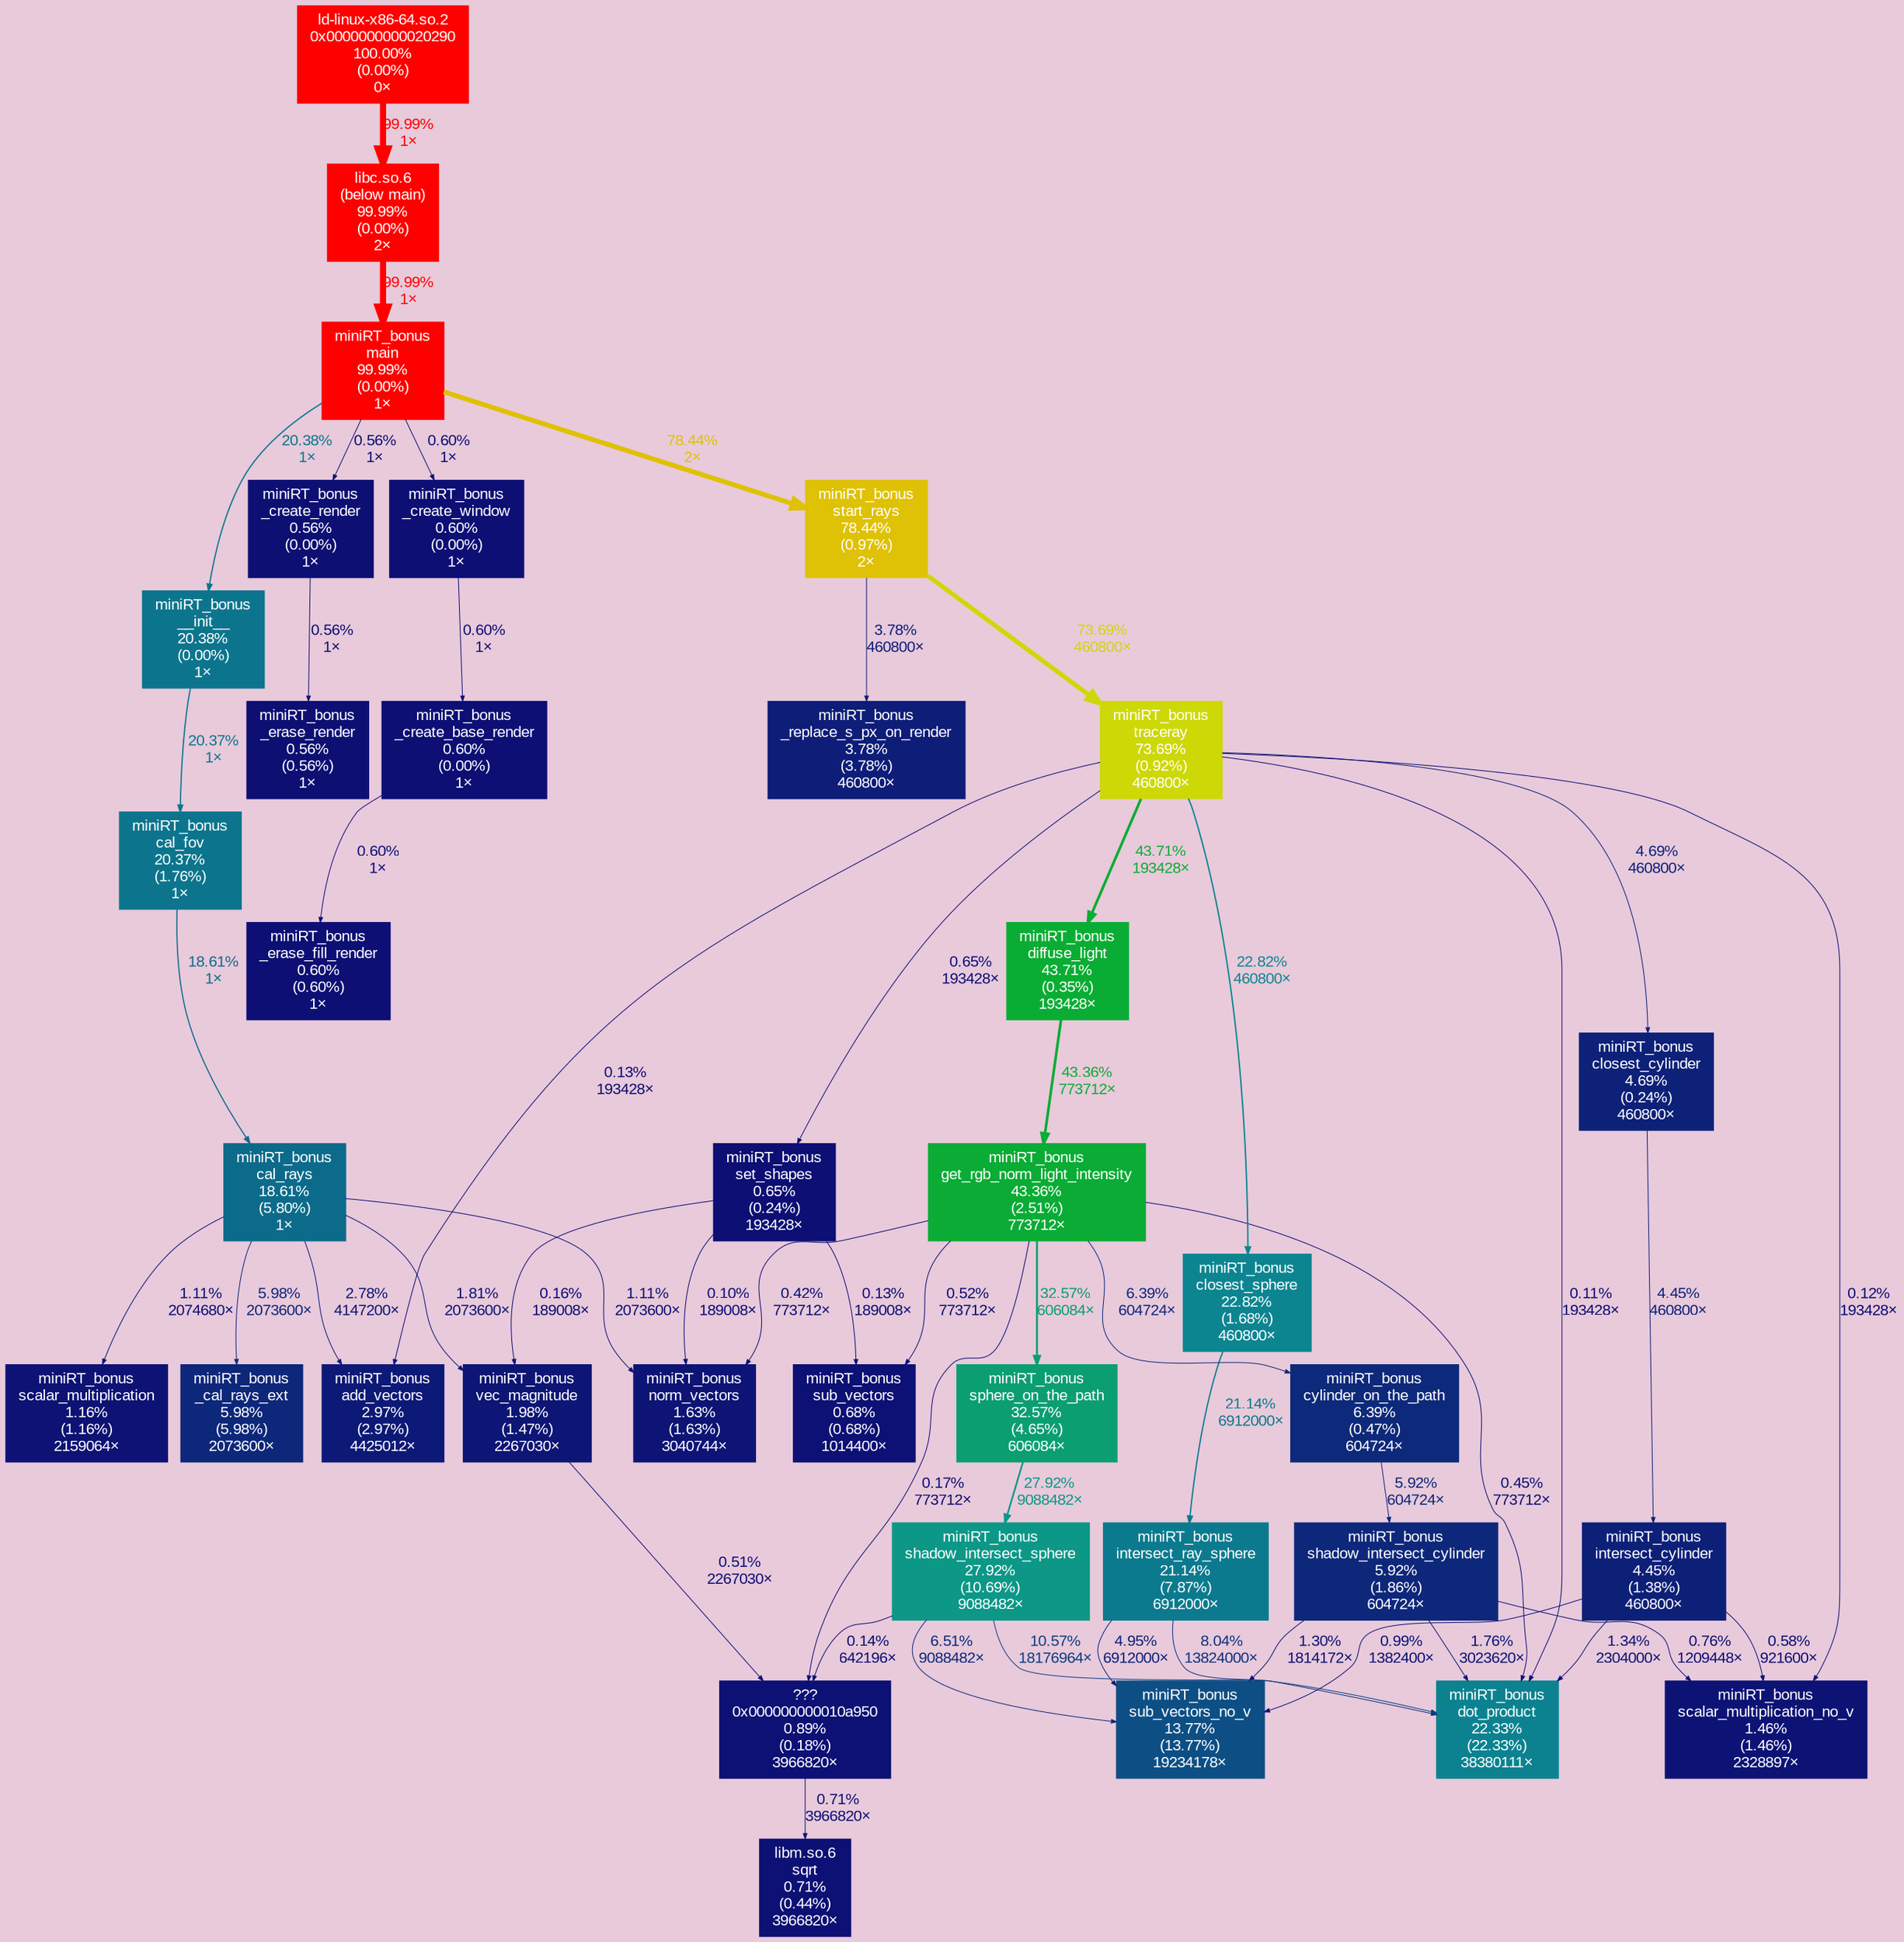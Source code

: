 digraph {
	tooltip=" "
	bgcolor="#E8CADB"
	graph [fontname=Arial, nodesep=0.125, ranksep=0.25];
	node [fontcolor=white, fontname=Arial, height=0, shape=box, style=filled, width=0];
	edge [fontname=Arial];
	"(below main)" [color="#ff0000", fontcolor="#ffffff", fontsize="10.00", label="libc.so.6\n(below main)\n99.99%\n(0.00%)\n2×"];
	"(below main)" -> main [arrowsize="1.00", color="#ff0000", fontcolor="#ff0000", fontsize="10.00", label="99.99%\n1×", labeldistance="4.00", penwidth="4.00"];
	"0x0000000000020290" [color="#ff0000", fontcolor="#ffffff", fontsize="10.00", label="ld-linux-x86-64.so.2\n0x0000000000020290\n100.00%\n(0.00%)\n0×"];
	"0x0000000000020290" -> "(below main)" [arrowsize="1.00", color="#ff0000", fontcolor="#ff0000", fontsize="10.00", label="99.99%\n1×", labeldistance="4.00", penwidth="4.00"];
	"0x000000000010a950" [color="#0d1074", fontcolor="#ffffff", fontsize="10.00", label="???\n0x000000000010a950\n0.89%\n(0.18%)\n3966820×"];
	"0x000000000010a950" -> sqrt [arrowsize="0.35", color="#0d1074", fontcolor="#0d1074", fontsize="10.00", label="0.71%\n3966820×", labeldistance="0.50", penwidth="0.50"];
	"__init__" [color="#0c758d", fontcolor="#ffffff", fontsize="10.00", label="miniRT_bonus\n__init__\n20.38%\n(0.00%)\n1×"];
	"__init__" -> "cal_fov" [arrowsize="0.45", color="#0c758d", fontcolor="#0c758d", fontsize="10.00", label="20.37%\n1×", labeldistance="0.81", penwidth="0.81"];
	"_cal_rays_ext" [color="#0d277a", fontcolor="#ffffff", fontsize="10.00", label="miniRT_bonus\n_cal_rays_ext\n5.98%\n(5.98%)\n2073600×"];
	"_create_base_render" [color="#0d0f74", fontcolor="#ffffff", fontsize="10.00", label="miniRT_bonus\n_create_base_render\n0.60%\n(0.00%)\n1×"];
	"_create_base_render" -> "_erase_fill_render" [arrowsize="0.35", color="#0d0f74", fontcolor="#0d0f74", fontsize="10.00", label="0.60%\n1×", labeldistance="0.50", penwidth="0.50"];
	"_create_render" [color="#0d0f73", fontcolor="#ffffff", fontsize="10.00", label="miniRT_bonus\n_create_render\n0.56%\n(0.00%)\n1×"];
	"_create_render" -> "_erase_render" [arrowsize="0.35", color="#0d0f73", fontcolor="#0d0f73", fontsize="10.00", label="0.56%\n1×", labeldistance="0.50", penwidth="0.50"];
	"_create_window" [color="#0d0f74", fontcolor="#ffffff", fontsize="10.00", label="miniRT_bonus\n_create_window\n0.60%\n(0.00%)\n1×"];
	"_create_window" -> "_create_base_render" [arrowsize="0.35", color="#0d0f74", fontcolor="#0d0f74", fontsize="10.00", label="0.60%\n1×", labeldistance="0.50", penwidth="0.50"];
	"_erase_fill_render" [color="#0d0f74", fontcolor="#ffffff", fontsize="10.00", label="miniRT_bonus\n_erase_fill_render\n0.60%\n(0.60%)\n1×"];
	"_erase_render" [color="#0d0f73", fontcolor="#ffffff", fontsize="10.00", label="miniRT_bonus\n_erase_render\n0.56%\n(0.56%)\n1×"];
	"_replace_s_px_on_render" [color="#0d1d78", fontcolor="#ffffff", fontsize="10.00", label="miniRT_bonus\n_replace_s_px_on_render\n3.78%\n(3.78%)\n460800×"];
	"add_vectors" [color="#0d1977", fontcolor="#ffffff", fontsize="10.00", label="miniRT_bonus\nadd_vectors\n2.97%\n(2.97%)\n4425012×"];
	"cal_fov" [color="#0c758d", fontcolor="#ffffff", fontsize="10.00", label="miniRT_bonus\ncal_fov\n20.37%\n(1.76%)\n1×"];
	"cal_fov" -> "cal_rays" [arrowsize="0.43", color="#0c6b8b", fontcolor="#0c6b8b", fontsize="10.00", label="18.61%\n1×", labeldistance="0.74", penwidth="0.74"];
	"cal_rays" [color="#0c6b8b", fontcolor="#ffffff", fontsize="10.00", label="miniRT_bonus\ncal_rays\n18.61%\n(5.80%)\n1×"];
	"cal_rays" -> "_cal_rays_ext" [arrowsize="0.35", color="#0d277a", fontcolor="#0d277a", fontsize="10.00", label="5.98%\n2073600×", labeldistance="0.50", penwidth="0.50"];
	"cal_rays" -> "add_vectors" [arrowsize="0.35", color="#0d1876", fontcolor="#0d1876", fontsize="10.00", label="2.78%\n4147200×", labeldistance="0.50", penwidth="0.50"];
	"cal_rays" -> "norm_vectors" [arrowsize="0.35", color="#0d1174", fontcolor="#0d1174", fontsize="10.00", label="1.11%\n2073600×", labeldistance="0.50", penwidth="0.50"];
	"cal_rays" -> "scalar_multiplication" [arrowsize="0.35", color="#0d1174", fontcolor="#0d1174", fontsize="10.00", label="1.11%\n2074680×", labeldistance="0.50", penwidth="0.50"];
	"cal_rays" -> "vec_magnitude" [arrowsize="0.35", color="#0d1475", fontcolor="#0d1475", fontsize="10.00", label="1.81%\n2073600×", labeldistance="0.50", penwidth="0.50"];
	"closest_cylinder" [color="#0d2179", fontcolor="#ffffff", fontsize="10.00", label="miniRT_bonus\nclosest_cylinder\n4.69%\n(0.24%)\n460800×"];
	"closest_cylinder" -> "intersect_cylinder" [arrowsize="0.35", color="#0d2078", fontcolor="#0d2078", fontsize="10.00", label="4.45%\n460800×", labeldistance="0.50", penwidth="0.50"];
	"closest_sphere" [color="#0c8591", fontcolor="#ffffff", fontsize="10.00", label="miniRT_bonus\nclosest_sphere\n22.82%\n(1.68%)\n460800×"];
	"closest_sphere" -> "intersect_ray_sphere" [arrowsize="0.46", color="#0c7a8e", fontcolor="#0c7a8e", fontsize="10.00", label="21.14%\n6912000×", labeldistance="0.85", penwidth="0.85"];
	"cylinder_on_the_path" [color="#0d297b", fontcolor="#ffffff", fontsize="10.00", label="miniRT_bonus\ncylinder_on_the_path\n6.39%\n(0.47%)\n604724×"];
	"cylinder_on_the_path" -> "shadow_intersect_cylinder" [arrowsize="0.35", color="#0d277a", fontcolor="#0d277a", fontsize="10.00", label="5.92%\n604724×", labeldistance="0.50", penwidth="0.50"];
	"diffuse_light" [color="#0aad33", fontcolor="#ffffff", fontsize="10.00", label="miniRT_bonus\ndiffuse_light\n43.71%\n(0.35%)\n193428×"];
	"diffuse_light" -> "get_rgb_norm_light_intensity" [arrowsize="0.66", color="#0aac35", fontcolor="#0aac35", fontsize="10.00", label="43.36%\n773712×", labeldistance="1.73", penwidth="1.73"];
	"dot_product" [color="#0c8290", fontcolor="#ffffff", fontsize="10.00", label="miniRT_bonus\ndot_product\n22.33%\n(22.33%)\n38380111×"];
	"get_rgb_norm_light_intensity" [color="#0aac35", fontcolor="#ffffff", fontsize="10.00", label="miniRT_bonus\nget_rgb_norm_light_intensity\n43.36%\n(2.51%)\n773712×"];
	"get_rgb_norm_light_intensity" -> "0x000000000010a950" [arrowsize="0.35", color="#0d0d73", fontcolor="#0d0d73", fontsize="10.00", label="0.17%\n773712×", labeldistance="0.50", penwidth="0.50"];
	"get_rgb_norm_light_intensity" -> "cylinder_on_the_path" [arrowsize="0.35", color="#0d297b", fontcolor="#0d297b", fontsize="10.00", label="6.39%\n604724×", labeldistance="0.50", penwidth="0.50"];
	"get_rgb_norm_light_intensity" -> "dot_product" [arrowsize="0.35", color="#0d0f73", fontcolor="#0d0f73", fontsize="10.00", label="0.45%\n773712×", labeldistance="0.50", penwidth="0.50"];
	"get_rgb_norm_light_intensity" -> "norm_vectors" [arrowsize="0.35", color="#0d0e73", fontcolor="#0d0e73", fontsize="10.00", label="0.42%\n773712×", labeldistance="0.50", penwidth="0.50"];
	"get_rgb_norm_light_intensity" -> "sphere_on_the_path" [arrowsize="0.57", color="#0b9e71", fontcolor="#0b9e71", fontsize="10.00", label="32.57%\n606084×", labeldistance="1.30", penwidth="1.30"];
	"get_rgb_norm_light_intensity" -> "sub_vectors" [arrowsize="0.35", color="#0d0f73", fontcolor="#0d0f73", fontsize="10.00", label="0.52%\n773712×", labeldistance="0.50", penwidth="0.50"];
	"intersect_cylinder" [color="#0d2078", fontcolor="#ffffff", fontsize="10.00", label="miniRT_bonus\nintersect_cylinder\n4.45%\n(1.38%)\n460800×"];
	"intersect_cylinder" -> "dot_product" [arrowsize="0.35", color="#0d1274", fontcolor="#0d1274", fontsize="10.00", label="1.34%\n2304000×", labeldistance="0.50", penwidth="0.50"];
	"intersect_cylinder" -> "scalar_multiplication_no_v" [arrowsize="0.35", color="#0d0f73", fontcolor="#0d0f73", fontsize="10.00", label="0.58%\n921600×", labeldistance="0.50", penwidth="0.50"];
	"intersect_cylinder" -> "sub_vectors_no_v" [arrowsize="0.35", color="#0d1174", fontcolor="#0d1174", fontsize="10.00", label="0.99%\n1382400×", labeldistance="0.50", penwidth="0.50"];
	"intersect_ray_sphere" [color="#0c7a8e", fontcolor="#ffffff", fontsize="10.00", label="miniRT_bonus\nintersect_ray_sphere\n21.14%\n(7.87%)\n6912000×"];
	"intersect_ray_sphere" -> "dot_product" [arrowsize="0.35", color="#0d317d", fontcolor="#0d317d", fontsize="10.00", label="8.04%\n13824000×", labeldistance="0.50", penwidth="0.50"];
	"intersect_ray_sphere" -> "sub_vectors_no_v" [arrowsize="0.35", color="#0d2279", fontcolor="#0d2279", fontsize="10.00", label="4.95%\n6912000×", labeldistance="0.50", penwidth="0.50"];
	main [color="#ff0000", fontcolor="#ffffff", fontsize="10.00", label="miniRT_bonus\nmain\n99.99%\n(0.00%)\n1×"];
	main -> "__init__" [arrowsize="0.45", color="#0c758d", fontcolor="#0c758d", fontsize="10.00", label="20.38%\n1×", labeldistance="0.82", penwidth="0.82"];
	main -> "_create_render" [arrowsize="0.35", color="#0d0f73", fontcolor="#0d0f73", fontsize="10.00", label="0.56%\n1×", labeldistance="0.50", penwidth="0.50"];
	main -> "_create_window" [arrowsize="0.35", color="#0d0f74", fontcolor="#0d0f74", fontsize="10.00", label="0.60%\n1×", labeldistance="0.50", penwidth="0.50"];
	main -> "start_rays" [arrowsize="0.89", color="#dfc105", fontcolor="#dfc105", fontsize="10.00", label="78.44%\n2×", labeldistance="3.14", penwidth="3.14"];
	"norm_vectors" [color="#0d1475", fontcolor="#ffffff", fontsize="10.00", label="miniRT_bonus\nnorm_vectors\n1.63%\n(1.63%)\n3040744×"];
	"scalar_multiplication" [color="#0d1274", fontcolor="#ffffff", fontsize="10.00", label="miniRT_bonus\nscalar_multiplication\n1.16%\n(1.16%)\n2159064×"];
	"scalar_multiplication_no_v" [color="#0d1375", fontcolor="#ffffff", fontsize="10.00", label="miniRT_bonus\nscalar_multiplication_no_v\n1.46%\n(1.46%)\n2328897×"];
	"set_shapes" [color="#0d0f74", fontcolor="#ffffff", fontsize="10.00", label="miniRT_bonus\nset_shapes\n0.65%\n(0.24%)\n193428×"];
	"set_shapes" -> "norm_vectors" [arrowsize="0.35", color="#0d0d73", fontcolor="#0d0d73", fontsize="10.00", label="0.10%\n189008×", labeldistance="0.50", penwidth="0.50"];
	"set_shapes" -> "sub_vectors" [arrowsize="0.35", color="#0d0d73", fontcolor="#0d0d73", fontsize="10.00", label="0.13%\n189008×", labeldistance="0.50", penwidth="0.50"];
	"set_shapes" -> "vec_magnitude" [arrowsize="0.35", color="#0d0d73", fontcolor="#0d0d73", fontsize="10.00", label="0.16%\n189008×", labeldistance="0.50", penwidth="0.50"];
	"shadow_intersect_cylinder" [color="#0d277a", fontcolor="#ffffff", fontsize="10.00", label="miniRT_bonus\nshadow_intersect_cylinder\n5.92%\n(1.86%)\n604724×"];
	"shadow_intersect_cylinder" -> "dot_product" [arrowsize="0.35", color="#0d1475", fontcolor="#0d1475", fontsize="10.00", label="1.76%\n3023620×", labeldistance="0.50", penwidth="0.50"];
	"shadow_intersect_cylinder" -> "scalar_multiplication_no_v" [arrowsize="0.35", color="#0d1074", fontcolor="#0d1074", fontsize="10.00", label="0.76%\n1209448×", labeldistance="0.50", penwidth="0.50"];
	"shadow_intersect_cylinder" -> "sub_vectors_no_v" [arrowsize="0.35", color="#0d1274", fontcolor="#0d1274", fontsize="10.00", label="1.30%\n1814172×", labeldistance="0.50", penwidth="0.50"];
	"shadow_intersect_sphere" [color="#0c9787", fontcolor="#ffffff", fontsize="10.00", label="miniRT_bonus\nshadow_intersect_sphere\n27.92%\n(10.69%)\n9088482×"];
	"shadow_intersect_sphere" -> "0x000000000010a950" [arrowsize="0.35", color="#0d0d73", fontcolor="#0d0d73", fontsize="10.00", label="0.14%\n642196×", labeldistance="0.50", penwidth="0.50"];
	"shadow_intersect_sphere" -> "dot_product" [arrowsize="0.35", color="#0d3e80", fontcolor="#0d3e80", fontsize="10.00", label="10.57%\n18176964×", labeldistance="0.50", penwidth="0.50"];
	"shadow_intersect_sphere" -> "sub_vectors_no_v" [arrowsize="0.35", color="#0d297b", fontcolor="#0d297b", fontsize="10.00", label="6.51%\n9088482×", labeldistance="0.50", penwidth="0.50"];
	"sphere_on_the_path" [color="#0b9e71", fontcolor="#ffffff", fontsize="10.00", label="miniRT_bonus\nsphere_on_the_path\n32.57%\n(4.65%)\n606084×"];
	"sphere_on_the_path" -> "shadow_intersect_sphere" [arrowsize="0.53", color="#0c9787", fontcolor="#0c9787", fontsize="10.00", label="27.92%\n9088482×", labeldistance="1.12", penwidth="1.12"];
	sqrt [color="#0d1074", fontcolor="#ffffff", fontsize="10.00", label="libm.so.6\nsqrt\n0.71%\n(0.44%)\n3966820×"];
	"start_rays" [color="#dfc105", fontcolor="#ffffff", fontsize="10.00", label="miniRT_bonus\nstart_rays\n78.44%\n(0.97%)\n2×"];
	"start_rays" -> "_replace_s_px_on_render" [arrowsize="0.35", color="#0d1d78", fontcolor="#0d1d78", fontsize="10.00", label="3.78%\n460800×", labeldistance="0.50", penwidth="0.50"];
	"start_rays" -> traceray [arrowsize="0.86", color="#cdd806", fontcolor="#cdd806", fontsize="10.00", label="73.69%\n460800×", labeldistance="2.95", penwidth="2.95"];
	"sub_vectors" [color="#0d1074", fontcolor="#ffffff", fontsize="10.00", label="miniRT_bonus\nsub_vectors\n0.68%\n(0.68%)\n1014400×"];
	"sub_vectors_no_v" [color="#0d4f85", fontcolor="#ffffff", fontsize="10.00", label="miniRT_bonus\nsub_vectors_no_v\n13.77%\n(13.77%)\n19234178×"];
	traceray [color="#cdd806", fontcolor="#ffffff", fontsize="10.00", label="miniRT_bonus\ntraceray\n73.69%\n(0.92%)\n460800×"];
	traceray -> "add_vectors" [arrowsize="0.35", color="#0d0d73", fontcolor="#0d0d73", fontsize="10.00", label="0.13%\n193428×", labeldistance="0.50", penwidth="0.50"];
	traceray -> "closest_cylinder" [arrowsize="0.35", color="#0d2179", fontcolor="#0d2179", fontsize="10.00", label="4.69%\n460800×", labeldistance="0.50", penwidth="0.50"];
	traceray -> "closest_sphere" [arrowsize="0.48", color="#0c8591", fontcolor="#0c8591", fontsize="10.00", label="22.82%\n460800×", labeldistance="0.91", penwidth="0.91"];
	traceray -> "diffuse_light" [arrowsize="0.66", color="#0aad33", fontcolor="#0aad33", fontsize="10.00", label="43.71%\n193428×", labeldistance="1.75", penwidth="1.75"];
	traceray -> "dot_product" [arrowsize="0.35", color="#0d0d73", fontcolor="#0d0d73", fontsize="10.00", label="0.11%\n193428×", labeldistance="0.50", penwidth="0.50"];
	traceray -> "scalar_multiplication_no_v" [arrowsize="0.35", color="#0d0d73", fontcolor="#0d0d73", fontsize="10.00", label="0.12%\n193428×", labeldistance="0.50", penwidth="0.50"];
	traceray -> "set_shapes" [arrowsize="0.35", color="#0d0f74", fontcolor="#0d0f74", fontsize="10.00", label="0.65%\n193428×", labeldistance="0.50", penwidth="0.50"];
	"vec_magnitude" [color="#0d1575", fontcolor="#ffffff", fontsize="10.00", label="miniRT_bonus\nvec_magnitude\n1.98%\n(1.47%)\n2267030×"];
	"vec_magnitude" -> "0x000000000010a950" [arrowsize="0.35", color="#0d0f73", fontcolor="#0d0f73", fontsize="10.00", label="0.51%\n2267030×", labeldistance="0.50", penwidth="0.50"];
}
